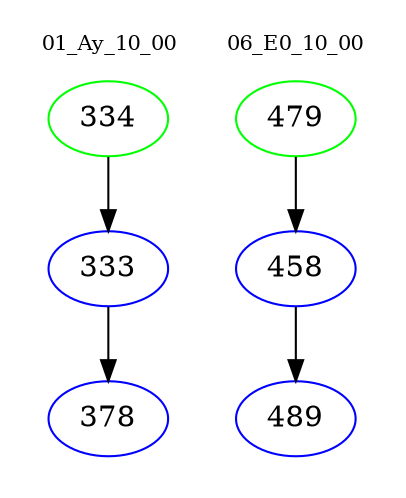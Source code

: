 digraph{
subgraph cluster_0 {
color = white
label = "01_Ay_10_00";
fontsize=10;
T0_334 [label="334", color="green"]
T0_334 -> T0_333 [color="black"]
T0_333 [label="333", color="blue"]
T0_333 -> T0_378 [color="black"]
T0_378 [label="378", color="blue"]
}
subgraph cluster_1 {
color = white
label = "06_E0_10_00";
fontsize=10;
T1_479 [label="479", color="green"]
T1_479 -> T1_458 [color="black"]
T1_458 [label="458", color="blue"]
T1_458 -> T1_489 [color="black"]
T1_489 [label="489", color="blue"]
}
}
